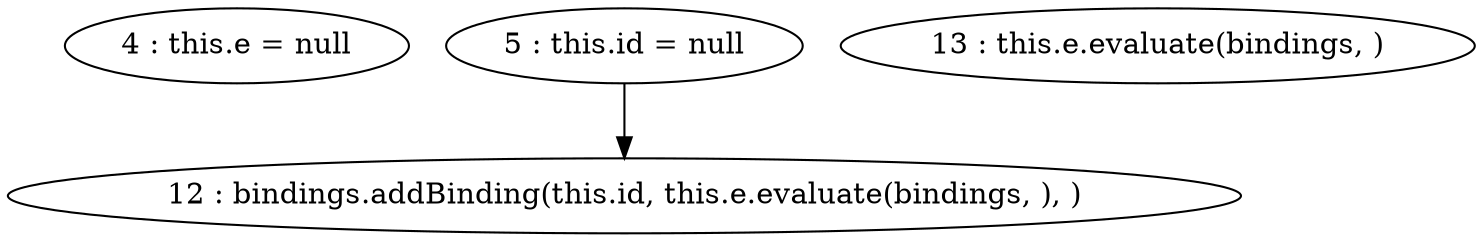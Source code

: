 digraph G {
"4 : this.e = null"
"5 : this.id = null"
"5 : this.id = null" -> "12 : bindings.addBinding(this.id, this.e.evaluate(bindings, ), )"
"12 : bindings.addBinding(this.id, this.e.evaluate(bindings, ), )"
"13 : this.e.evaluate(bindings, )"
}